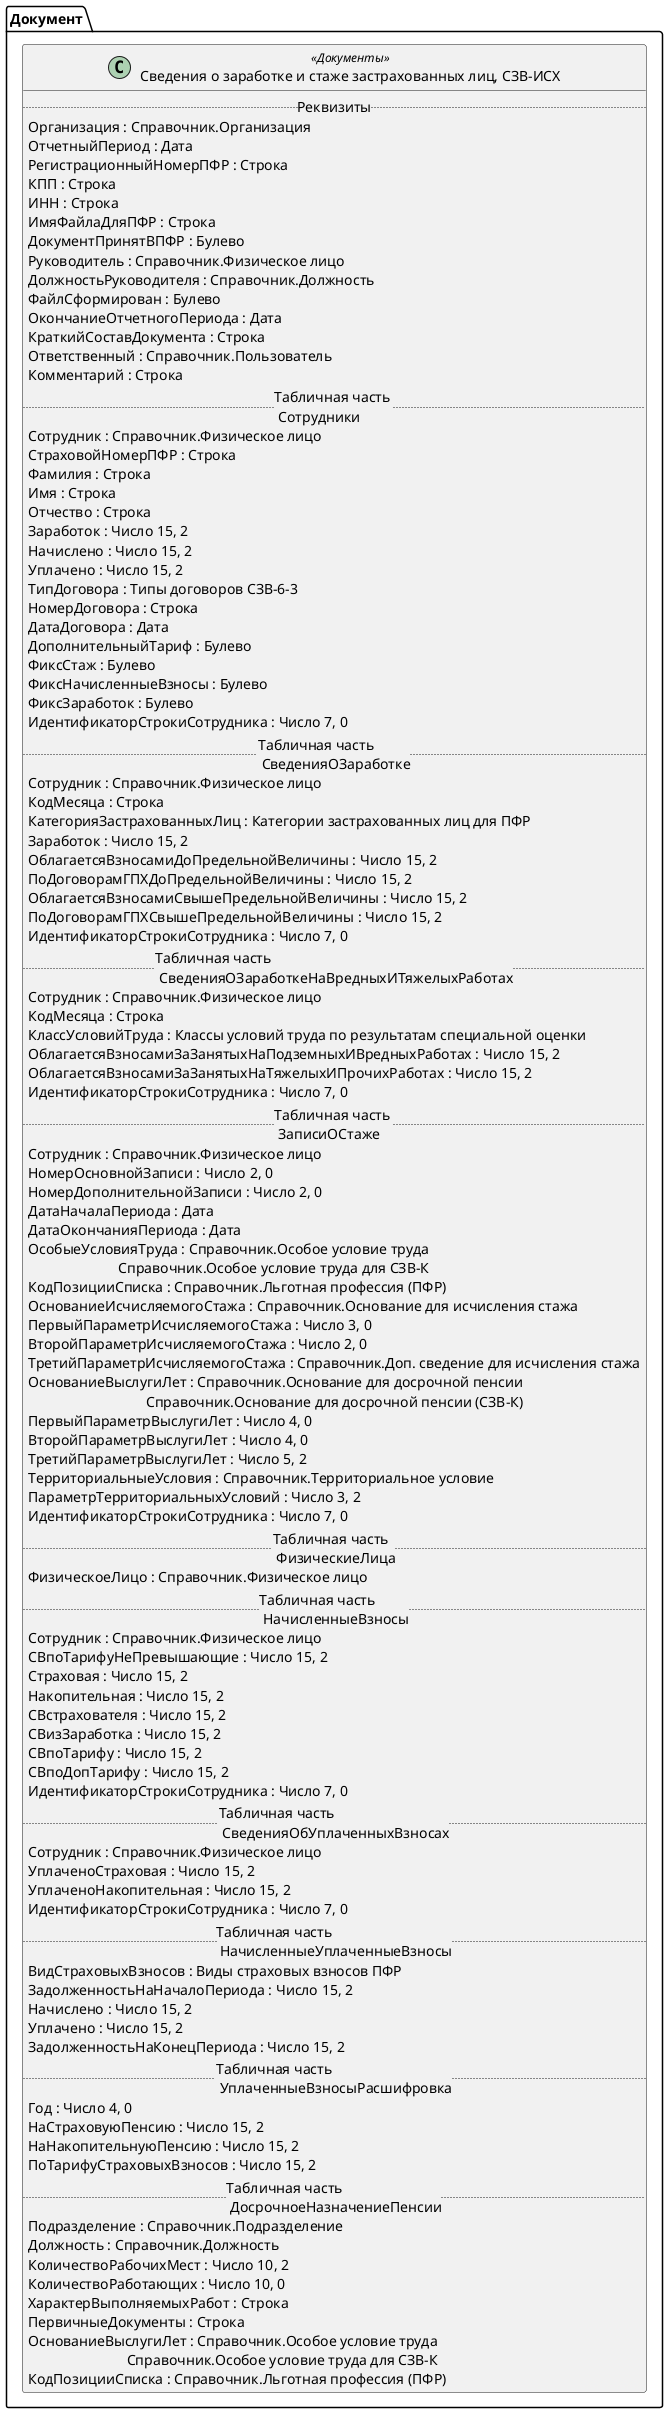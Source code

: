 ﻿@startuml СведенияОЗаработкеСтажеЗастрахованныхЛицСЗВ_ИСХ
'!include templates.wsd
'..\include templates.wsd
class Документ.СведенияОЗаработкеСтажеЗастрахованныхЛицСЗВ_ИСХ as "Сведения о заработке и стаже застрахованных лиц, СЗВ-ИСХ" <<Документы>>
{
..Реквизиты..
Организация : Справочник.Организация
ОтчетныйПериод : Дата
РегистрационныйНомерПФР : Строка
КПП : Строка
ИНН : Строка
ИмяФайлаДляПФР : Строка
ДокументПринятВПФР : Булево
Руководитель : Справочник.Физическое лицо
ДолжностьРуководителя : Справочник.Должность
ФайлСформирован : Булево
ОкончаниеОтчетногоПериода : Дата
КраткийСоставДокумента : Строка
Ответственный : Справочник.Пользователь
Комментарий : Строка
..Табличная часть \n Сотрудники..
Сотрудник : Справочник.Физическое лицо
СтраховойНомерПФР : Строка
Фамилия : Строка
Имя : Строка
Отчество : Строка
Заработок : Число 15, 2
Начислено : Число 15, 2
Уплачено : Число 15, 2
ТипДоговора : Типы договоров СЗВ-6-3
НомерДоговора : Строка
ДатаДоговора : Дата
ДополнительныйТариф : Булево
ФиксСтаж : Булево
ФиксНачисленныеВзносы : Булево
ФиксЗаработок : Булево
ИдентификаторСтрокиСотрудника : Число 7, 0
..Табличная часть \n СведенияОЗаработке..
Сотрудник : Справочник.Физическое лицо
КодМесяца : Строка
КатегорияЗастрахованныхЛиц : Категории застрахованных лиц для ПФР
Заработок : Число 15, 2
ОблагаетсяВзносамиДоПредельнойВеличины : Число 15, 2
ПоДоговорамГПХДоПредельнойВеличины : Число 15, 2
ОблагаетсяВзносамиСвышеПредельнойВеличины : Число 15, 2
ПоДоговорамГПХСвышеПредельнойВеличины : Число 15, 2
ИдентификаторСтрокиСотрудника : Число 7, 0
..Табличная часть \n СведенияОЗаработкеНаВредныхИТяжелыхРаботах..
Сотрудник : Справочник.Физическое лицо
КодМесяца : Строка
КлассУсловийТруда : Классы условий труда по результатам специальной оценки
ОблагаетсяВзносамиЗаЗанятыхНаПодземныхИВредныхРаботах : Число 15, 2
ОблагаетсяВзносамиЗаЗанятыхНаТяжелыхИПрочихРаботах : Число 15, 2
ИдентификаторСтрокиСотрудника : Число 7, 0
..Табличная часть \n ЗаписиОСтаже..
Сотрудник : Справочник.Физическое лицо
НомерОсновнойЗаписи : Число 2, 0
НомерДополнительнойЗаписи : Число 2, 0
ДатаНачалаПериода : Дата
ДатаОкончанияПериода : Дата
ОсобыеУсловияТруда : Справочник.Особое условие труда\rСправочник.Особое условие труда для СЗВ-К
КодПозицииСписка : Справочник.Льготная профессия (ПФР)
ОснованиеИсчисляемогоСтажа : Справочник.Основание для исчисления стажа
ПервыйПараметрИсчисляемогоСтажа : Число 3, 0
ВторойПараметрИсчисляемогоСтажа : Число 2, 0
ТретийПараметрИсчисляемогоСтажа : Справочник.Доп. сведение для исчисления стажа
ОснованиеВыслугиЛет : Справочник.Основание для досрочной пенсии\rСправочник.Основание для досрочной пенсии (СЗВ-К)
ПервыйПараметрВыслугиЛет : Число 4, 0
ВторойПараметрВыслугиЛет : Число 4, 0
ТретийПараметрВыслугиЛет : Число 5, 2
ТерриториальныеУсловия : Справочник.Территориальное условие
ПараметрТерриториальныхУсловий : Число 3, 2
ИдентификаторСтрокиСотрудника : Число 7, 0
..Табличная часть \n ФизическиеЛица..
ФизическоеЛицо : Справочник.Физическое лицо
..Табличная часть \n НачисленныеВзносы..
Сотрудник : Справочник.Физическое лицо
СВпоТарифуНеПревышающие : Число 15, 2
Страховая : Число 15, 2
Накопительная : Число 15, 2
СВстрахователя : Число 15, 2
СВизЗаработка : Число 15, 2
СВпоТарифу : Число 15, 2
СВпоДопТарифу : Число 15, 2
ИдентификаторСтрокиСотрудника : Число 7, 0
..Табличная часть \n СведенияОбУплаченныхВзносах..
Сотрудник : Справочник.Физическое лицо
УплаченоСтраховая : Число 15, 2
УплаченоНакопительная : Число 15, 2
ИдентификаторСтрокиСотрудника : Число 7, 0
..Табличная часть \n НачисленныеУплаченныеВзносы..
ВидСтраховыхВзносов : Виды страховых взносов ПФР
ЗадолженностьНаНачалоПериода : Число 15, 2
Начислено : Число 15, 2
Уплачено : Число 15, 2
ЗадолженностьНаКонецПериода : Число 15, 2
..Табличная часть \n УплаченныеВзносыРасшифровка..
Год : Число 4, 0
НаСтраховуюПенсию : Число 15, 2
НаНакопительнуюПенсию : Число 15, 2
ПоТарифуСтраховыхВзносов : Число 15, 2
..Табличная часть \n ДосрочноеНазначениеПенсии..
Подразделение : Справочник.Подразделение
Должность : Справочник.Должность
КоличествоРабочихМест : Число 10, 2
КоличествоРаботающих : Число 10, 0
ХарактерВыполняемыхРабот : Строка
ПервичныеДокументы : Строка
ОснованиеВыслугиЛет : Справочник.Особое условие труда\rСправочник.Особое условие труда для СЗВ-К
КодПозицииСписка : Справочник.Льготная профессия (ПФР)
}
@enduml
